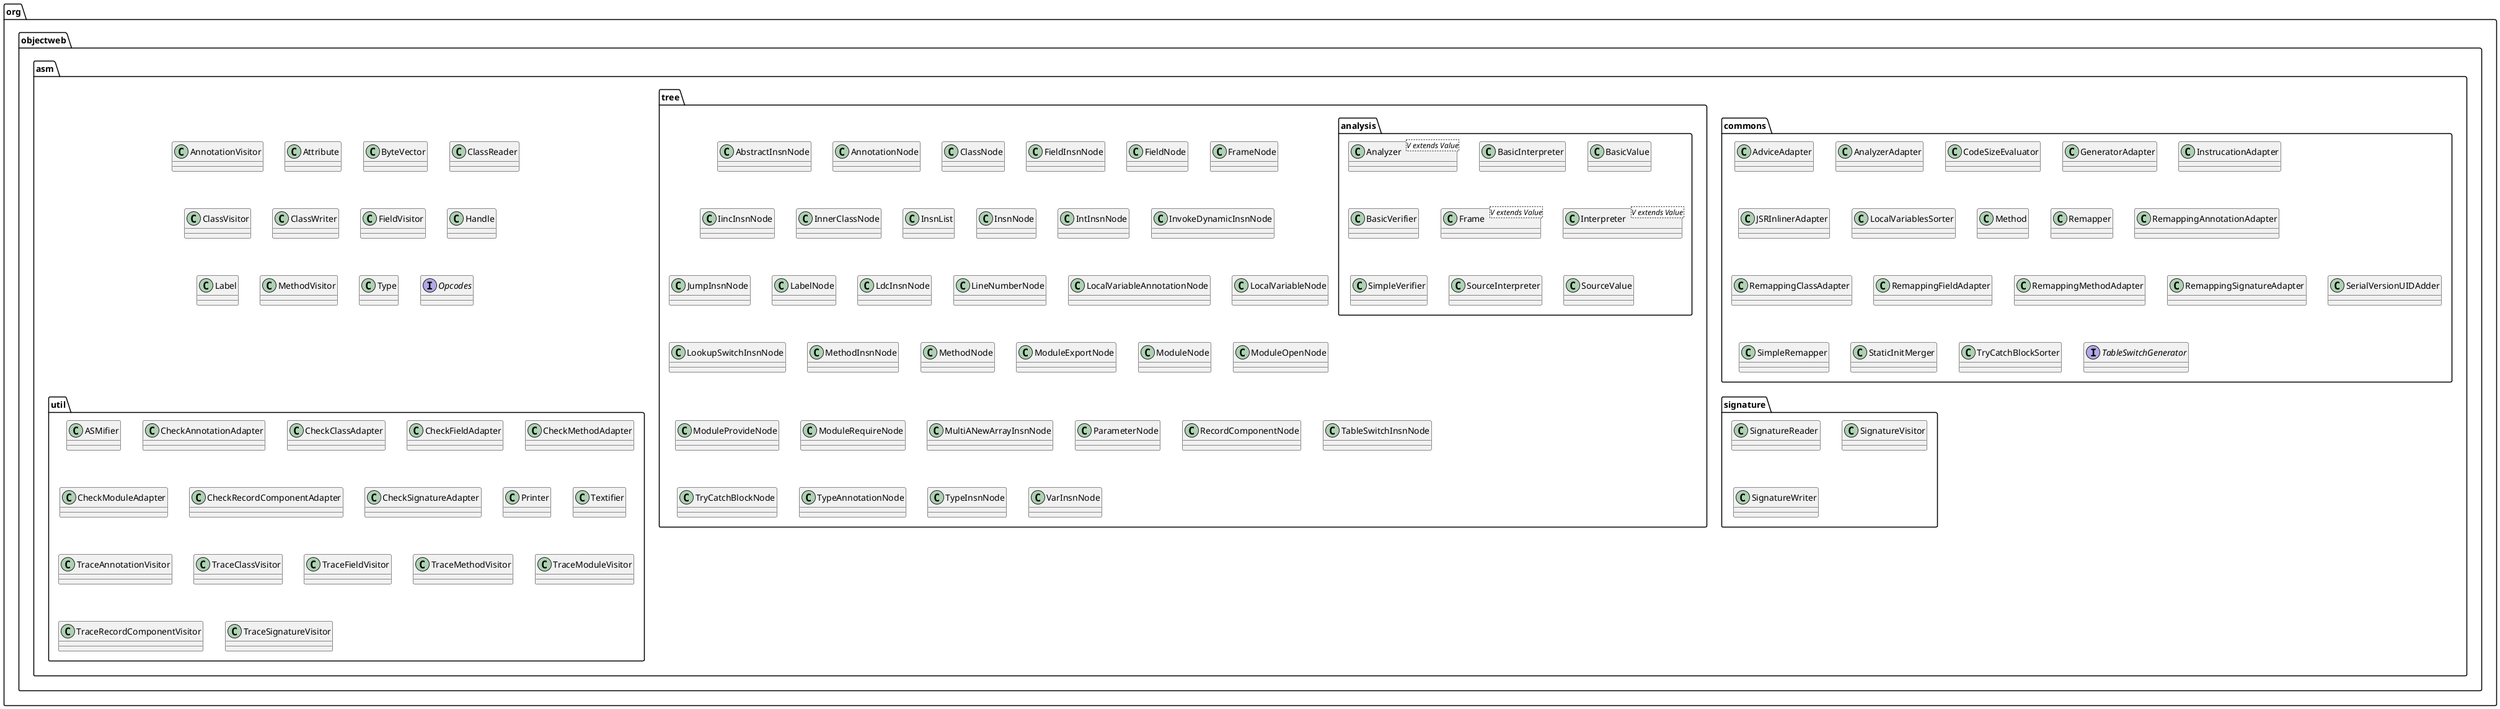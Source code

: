 @startuml

package org.objectweb.asm {
    class AnnotationVisitor
    class Attribute
    class ByteVector
    class ClassReader
    class ClassVisitor
    class ClassWriter
    class FieldVisitor
    class Handle
    class Label
    class MethodVisitor
    class Type
    interface Opcodes
}

package org.objectweb.asm.commons {
    class AdviceAdapter
    class AnalyzerAdapter
    class CodeSizeEvaluator
    class GeneratorAdapter
    class InstrucationAdapter
    class JSRInlinerAdapter
    class LocalVariablesSorter
    class Method
    class Remapper
    class RemappingAnnotationAdapter
    class RemappingClassAdapter
    class RemappingFieldAdapter
    class RemappingMethodAdapter
    class RemappingSignatureAdapter
    class SerialVersionUIDAdder
    class SimpleRemapper
    class StaticInitMerger
    class TryCatchBlockSorter
    interface TableSwitchGenerator
}

package org.objectweb.asm.tree {
    class AbstractInsnNode
    class AnnotationNode
    class ClassNode
    class FieldInsnNode
    class FieldNode
    class FrameNode
    class IincInsnNode
    class InnerClassNode
    class InsnList
    class InsnNode
    class IntInsnNode
    class InvokeDynamicInsnNode
    class JumpInsnNode
    class LabelNode
    class LdcInsnNode
    class LineNumberNode
    class LocalVariableAnnotationNode
    class LocalVariableNode
    class LookupSwitchInsnNode
    class MethodInsnNode
    class MethodNode
    class ModuleExportNode
    class ModuleNode
    class ModuleOpenNode
    class ModuleProvideNode
    class ModuleRequireNode
    class MultiANewArrayInsnNode
    class ParameterNode
    class RecordComponentNode
    class TableSwitchInsnNode
    class TryCatchBlockNode
    class TypeAnnotationNode
    class TypeInsnNode
    class VarInsnNode
}

package org.objectweb.asm.tree.analysis {
    class Analyzer<V extends Value>
    class BasicInterpreter
    class BasicValue
    class BasicVerifier
    class Frame<V extends Value>
    class Interpreter<V extends Value>
    class SimpleVerifier
    class SourceInterpreter
    class SourceValue
}

package org.objectweb.asm.signature {
    class SignatureReader
    class SignatureVisitor
    class SignatureWriter
}

package org.objectweb.asm.util {
    class ASMifier
    class CheckAnnotationAdapter
    class CheckClassAdapter
    class CheckFieldAdapter
    class CheckMethodAdapter
    class CheckModuleAdapter
    class CheckRecordComponentAdapter
    class CheckSignatureAdapter
    class Printer
    class Textifier
    class TraceAnnotationVisitor
    class TraceClassVisitor
    class TraceFieldVisitor
    class TraceMethodVisitor
    class TraceModuleVisitor
    class TraceRecordComponentVisitor
    class TraceSignatureVisitor
}
@enduml